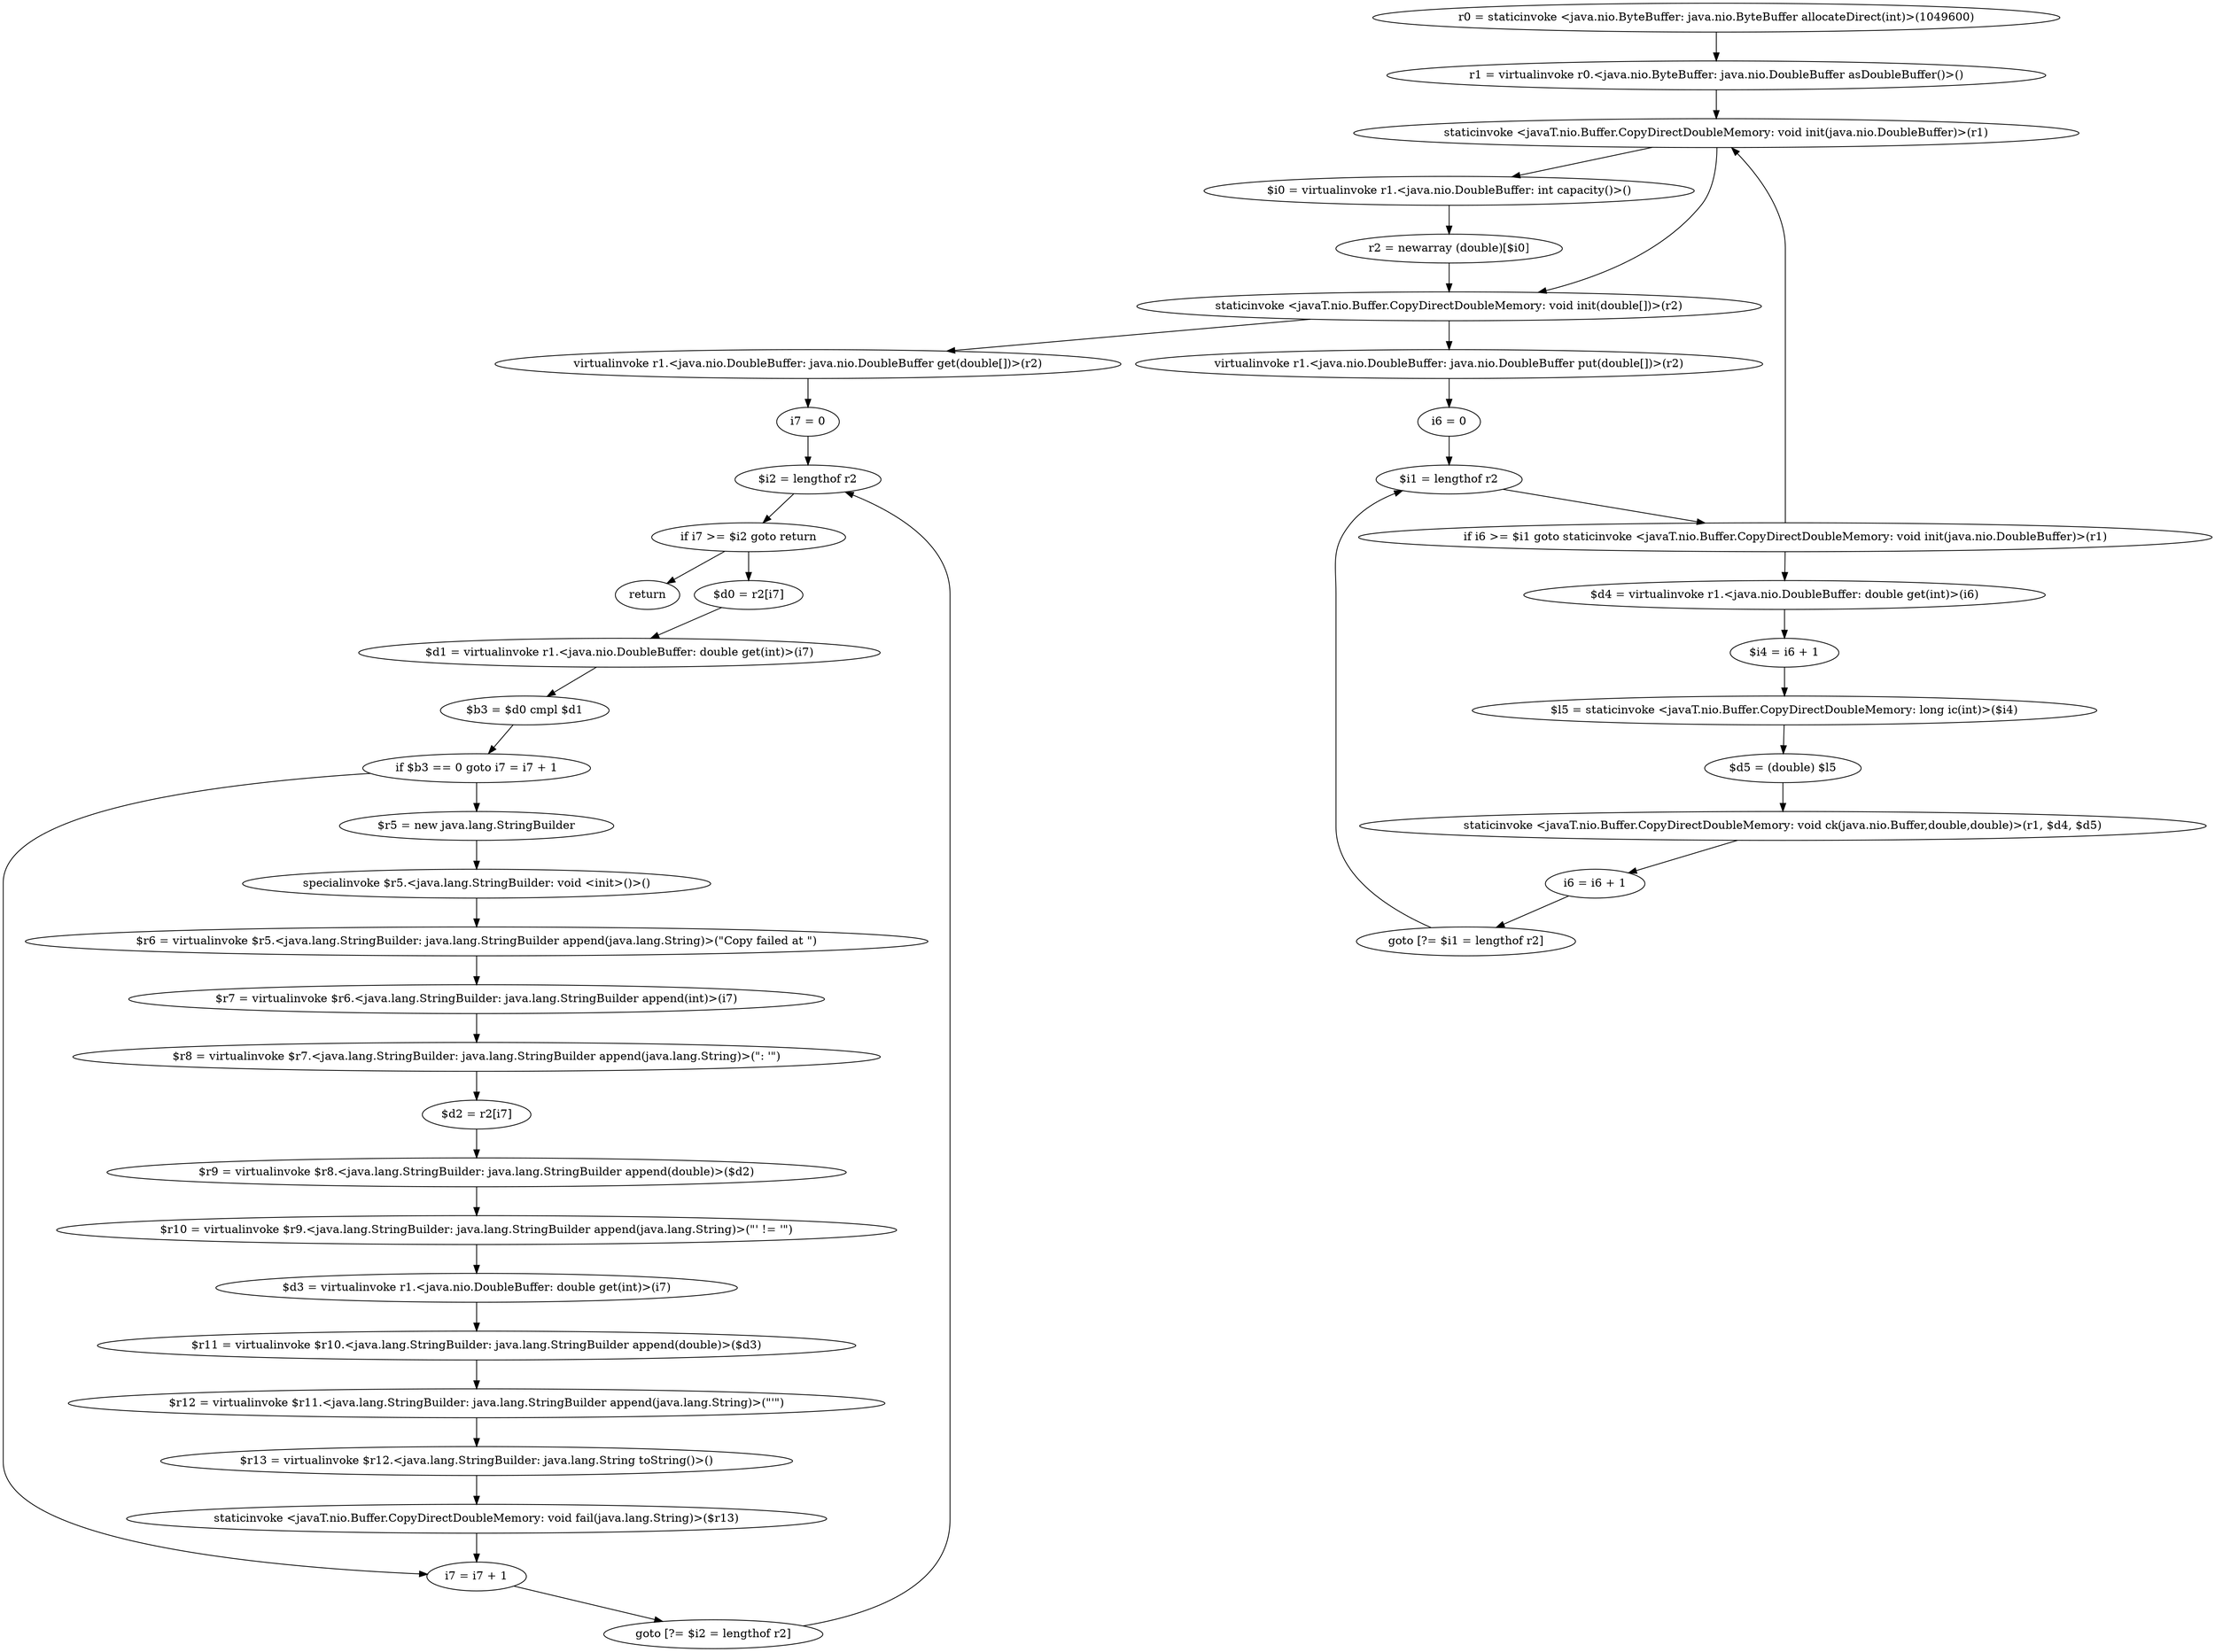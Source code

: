digraph "unitGraph" {
    "r0 = staticinvoke <java.nio.ByteBuffer: java.nio.ByteBuffer allocateDirect(int)>(1049600)"
    "r1 = virtualinvoke r0.<java.nio.ByteBuffer: java.nio.DoubleBuffer asDoubleBuffer()>()"
    "staticinvoke <javaT.nio.Buffer.CopyDirectDoubleMemory: void init(java.nio.DoubleBuffer)>(r1)"
    "$i0 = virtualinvoke r1.<java.nio.DoubleBuffer: int capacity()>()"
    "r2 = newarray (double)[$i0]"
    "staticinvoke <javaT.nio.Buffer.CopyDirectDoubleMemory: void init(double[])>(r2)"
    "virtualinvoke r1.<java.nio.DoubleBuffer: java.nio.DoubleBuffer put(double[])>(r2)"
    "i6 = 0"
    "$i1 = lengthof r2"
    "if i6 >= $i1 goto staticinvoke <javaT.nio.Buffer.CopyDirectDoubleMemory: void init(java.nio.DoubleBuffer)>(r1)"
    "$d4 = virtualinvoke r1.<java.nio.DoubleBuffer: double get(int)>(i6)"
    "$i4 = i6 + 1"
    "$l5 = staticinvoke <javaT.nio.Buffer.CopyDirectDoubleMemory: long ic(int)>($i4)"
    "$d5 = (double) $l5"
    "staticinvoke <javaT.nio.Buffer.CopyDirectDoubleMemory: void ck(java.nio.Buffer,double,double)>(r1, $d4, $d5)"
    "i6 = i6 + 1"
    "goto [?= $i1 = lengthof r2]"
    "virtualinvoke r1.<java.nio.DoubleBuffer: java.nio.DoubleBuffer get(double[])>(r2)"
    "i7 = 0"
    "$i2 = lengthof r2"
    "if i7 >= $i2 goto return"
    "$d0 = r2[i7]"
    "$d1 = virtualinvoke r1.<java.nio.DoubleBuffer: double get(int)>(i7)"
    "$b3 = $d0 cmpl $d1"
    "if $b3 == 0 goto i7 = i7 + 1"
    "$r5 = new java.lang.StringBuilder"
    "specialinvoke $r5.<java.lang.StringBuilder: void <init>()>()"
    "$r6 = virtualinvoke $r5.<java.lang.StringBuilder: java.lang.StringBuilder append(java.lang.String)>(\"Copy failed at \")"
    "$r7 = virtualinvoke $r6.<java.lang.StringBuilder: java.lang.StringBuilder append(int)>(i7)"
    "$r8 = virtualinvoke $r7.<java.lang.StringBuilder: java.lang.StringBuilder append(java.lang.String)>(\": \'\")"
    "$d2 = r2[i7]"
    "$r9 = virtualinvoke $r8.<java.lang.StringBuilder: java.lang.StringBuilder append(double)>($d2)"
    "$r10 = virtualinvoke $r9.<java.lang.StringBuilder: java.lang.StringBuilder append(java.lang.String)>(\"\' != \'\")"
    "$d3 = virtualinvoke r1.<java.nio.DoubleBuffer: double get(int)>(i7)"
    "$r11 = virtualinvoke $r10.<java.lang.StringBuilder: java.lang.StringBuilder append(double)>($d3)"
    "$r12 = virtualinvoke $r11.<java.lang.StringBuilder: java.lang.StringBuilder append(java.lang.String)>(\"\'\")"
    "$r13 = virtualinvoke $r12.<java.lang.StringBuilder: java.lang.String toString()>()"
    "staticinvoke <javaT.nio.Buffer.CopyDirectDoubleMemory: void fail(java.lang.String)>($r13)"
    "i7 = i7 + 1"
    "goto [?= $i2 = lengthof r2]"
    "return"
    "r0 = staticinvoke <java.nio.ByteBuffer: java.nio.ByteBuffer allocateDirect(int)>(1049600)"->"r1 = virtualinvoke r0.<java.nio.ByteBuffer: java.nio.DoubleBuffer asDoubleBuffer()>()";
    "r1 = virtualinvoke r0.<java.nio.ByteBuffer: java.nio.DoubleBuffer asDoubleBuffer()>()"->"staticinvoke <javaT.nio.Buffer.CopyDirectDoubleMemory: void init(java.nio.DoubleBuffer)>(r1)";
    "staticinvoke <javaT.nio.Buffer.CopyDirectDoubleMemory: void init(java.nio.DoubleBuffer)>(r1)"->"$i0 = virtualinvoke r1.<java.nio.DoubleBuffer: int capacity()>()";
    "$i0 = virtualinvoke r1.<java.nio.DoubleBuffer: int capacity()>()"->"r2 = newarray (double)[$i0]";
    "r2 = newarray (double)[$i0]"->"staticinvoke <javaT.nio.Buffer.CopyDirectDoubleMemory: void init(double[])>(r2)";
    "staticinvoke <javaT.nio.Buffer.CopyDirectDoubleMemory: void init(double[])>(r2)"->"virtualinvoke r1.<java.nio.DoubleBuffer: java.nio.DoubleBuffer put(double[])>(r2)";
    "virtualinvoke r1.<java.nio.DoubleBuffer: java.nio.DoubleBuffer put(double[])>(r2)"->"i6 = 0";
    "i6 = 0"->"$i1 = lengthof r2";
    "$i1 = lengthof r2"->"if i6 >= $i1 goto staticinvoke <javaT.nio.Buffer.CopyDirectDoubleMemory: void init(java.nio.DoubleBuffer)>(r1)";
    "if i6 >= $i1 goto staticinvoke <javaT.nio.Buffer.CopyDirectDoubleMemory: void init(java.nio.DoubleBuffer)>(r1)"->"$d4 = virtualinvoke r1.<java.nio.DoubleBuffer: double get(int)>(i6)";
    "if i6 >= $i1 goto staticinvoke <javaT.nio.Buffer.CopyDirectDoubleMemory: void init(java.nio.DoubleBuffer)>(r1)"->"staticinvoke <javaT.nio.Buffer.CopyDirectDoubleMemory: void init(java.nio.DoubleBuffer)>(r1)";
    "$d4 = virtualinvoke r1.<java.nio.DoubleBuffer: double get(int)>(i6)"->"$i4 = i6 + 1";
    "$i4 = i6 + 1"->"$l5 = staticinvoke <javaT.nio.Buffer.CopyDirectDoubleMemory: long ic(int)>($i4)";
    "$l5 = staticinvoke <javaT.nio.Buffer.CopyDirectDoubleMemory: long ic(int)>($i4)"->"$d5 = (double) $l5";
    "$d5 = (double) $l5"->"staticinvoke <javaT.nio.Buffer.CopyDirectDoubleMemory: void ck(java.nio.Buffer,double,double)>(r1, $d4, $d5)";
    "staticinvoke <javaT.nio.Buffer.CopyDirectDoubleMemory: void ck(java.nio.Buffer,double,double)>(r1, $d4, $d5)"->"i6 = i6 + 1";
    "i6 = i6 + 1"->"goto [?= $i1 = lengthof r2]";
    "goto [?= $i1 = lengthof r2]"->"$i1 = lengthof r2";
    "staticinvoke <javaT.nio.Buffer.CopyDirectDoubleMemory: void init(java.nio.DoubleBuffer)>(r1)"->"staticinvoke <javaT.nio.Buffer.CopyDirectDoubleMemory: void init(double[])>(r2)";
    "staticinvoke <javaT.nio.Buffer.CopyDirectDoubleMemory: void init(double[])>(r2)"->"virtualinvoke r1.<java.nio.DoubleBuffer: java.nio.DoubleBuffer get(double[])>(r2)";
    "virtualinvoke r1.<java.nio.DoubleBuffer: java.nio.DoubleBuffer get(double[])>(r2)"->"i7 = 0";
    "i7 = 0"->"$i2 = lengthof r2";
    "$i2 = lengthof r2"->"if i7 >= $i2 goto return";
    "if i7 >= $i2 goto return"->"$d0 = r2[i7]";
    "if i7 >= $i2 goto return"->"return";
    "$d0 = r2[i7]"->"$d1 = virtualinvoke r1.<java.nio.DoubleBuffer: double get(int)>(i7)";
    "$d1 = virtualinvoke r1.<java.nio.DoubleBuffer: double get(int)>(i7)"->"$b3 = $d0 cmpl $d1";
    "$b3 = $d0 cmpl $d1"->"if $b3 == 0 goto i7 = i7 + 1";
    "if $b3 == 0 goto i7 = i7 + 1"->"$r5 = new java.lang.StringBuilder";
    "if $b3 == 0 goto i7 = i7 + 1"->"i7 = i7 + 1";
    "$r5 = new java.lang.StringBuilder"->"specialinvoke $r5.<java.lang.StringBuilder: void <init>()>()";
    "specialinvoke $r5.<java.lang.StringBuilder: void <init>()>()"->"$r6 = virtualinvoke $r5.<java.lang.StringBuilder: java.lang.StringBuilder append(java.lang.String)>(\"Copy failed at \")";
    "$r6 = virtualinvoke $r5.<java.lang.StringBuilder: java.lang.StringBuilder append(java.lang.String)>(\"Copy failed at \")"->"$r7 = virtualinvoke $r6.<java.lang.StringBuilder: java.lang.StringBuilder append(int)>(i7)";
    "$r7 = virtualinvoke $r6.<java.lang.StringBuilder: java.lang.StringBuilder append(int)>(i7)"->"$r8 = virtualinvoke $r7.<java.lang.StringBuilder: java.lang.StringBuilder append(java.lang.String)>(\": \'\")";
    "$r8 = virtualinvoke $r7.<java.lang.StringBuilder: java.lang.StringBuilder append(java.lang.String)>(\": \'\")"->"$d2 = r2[i7]";
    "$d2 = r2[i7]"->"$r9 = virtualinvoke $r8.<java.lang.StringBuilder: java.lang.StringBuilder append(double)>($d2)";
    "$r9 = virtualinvoke $r8.<java.lang.StringBuilder: java.lang.StringBuilder append(double)>($d2)"->"$r10 = virtualinvoke $r9.<java.lang.StringBuilder: java.lang.StringBuilder append(java.lang.String)>(\"\' != \'\")";
    "$r10 = virtualinvoke $r9.<java.lang.StringBuilder: java.lang.StringBuilder append(java.lang.String)>(\"\' != \'\")"->"$d3 = virtualinvoke r1.<java.nio.DoubleBuffer: double get(int)>(i7)";
    "$d3 = virtualinvoke r1.<java.nio.DoubleBuffer: double get(int)>(i7)"->"$r11 = virtualinvoke $r10.<java.lang.StringBuilder: java.lang.StringBuilder append(double)>($d3)";
    "$r11 = virtualinvoke $r10.<java.lang.StringBuilder: java.lang.StringBuilder append(double)>($d3)"->"$r12 = virtualinvoke $r11.<java.lang.StringBuilder: java.lang.StringBuilder append(java.lang.String)>(\"\'\")";
    "$r12 = virtualinvoke $r11.<java.lang.StringBuilder: java.lang.StringBuilder append(java.lang.String)>(\"\'\")"->"$r13 = virtualinvoke $r12.<java.lang.StringBuilder: java.lang.String toString()>()";
    "$r13 = virtualinvoke $r12.<java.lang.StringBuilder: java.lang.String toString()>()"->"staticinvoke <javaT.nio.Buffer.CopyDirectDoubleMemory: void fail(java.lang.String)>($r13)";
    "staticinvoke <javaT.nio.Buffer.CopyDirectDoubleMemory: void fail(java.lang.String)>($r13)"->"i7 = i7 + 1";
    "i7 = i7 + 1"->"goto [?= $i2 = lengthof r2]";
    "goto [?= $i2 = lengthof r2]"->"$i2 = lengthof r2";
}
